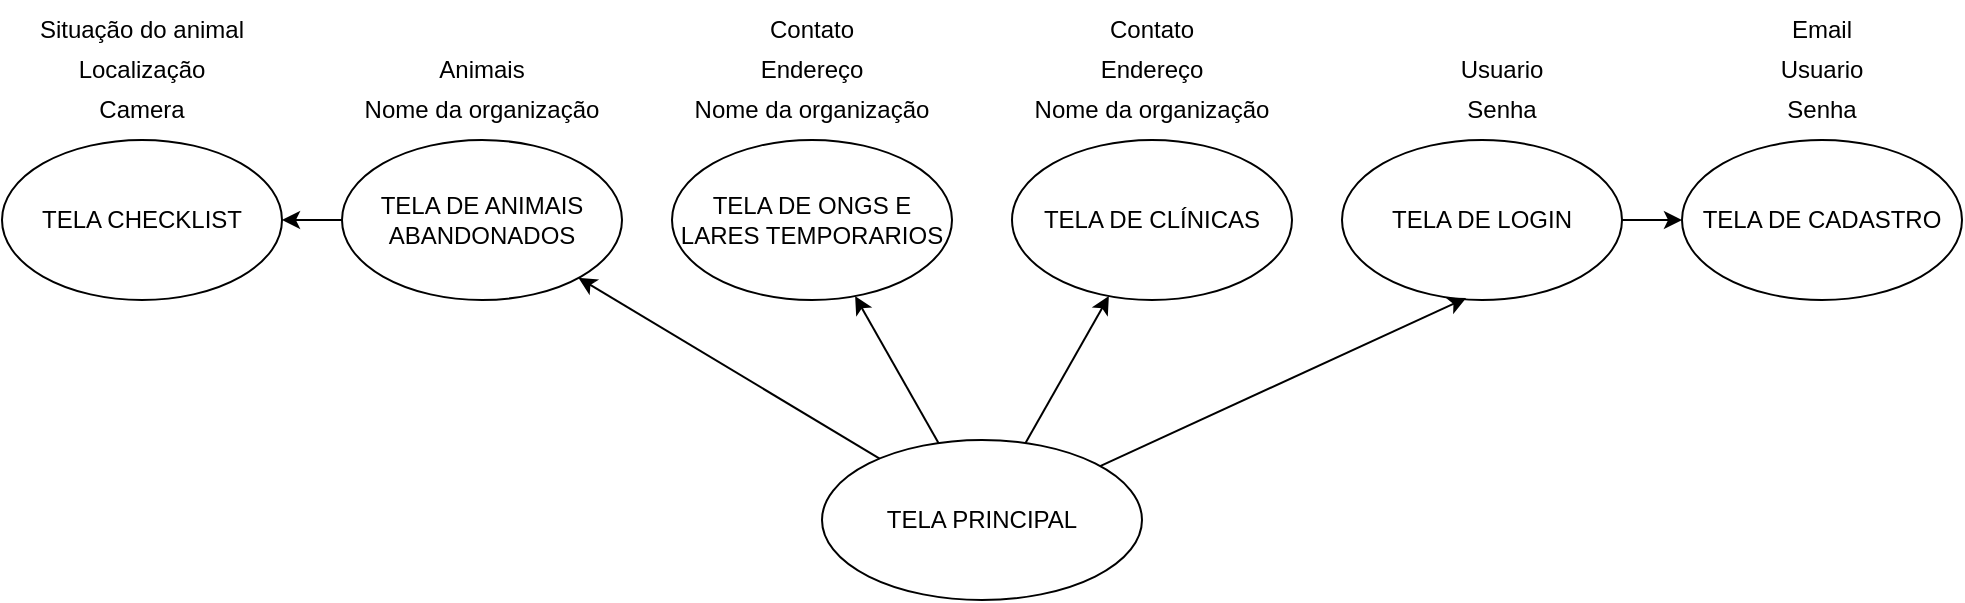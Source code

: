 <mxfile version="24.6.3" type="github">
  <diagram name="Página-1" id="UobBjaJwMlICEHa-Haaa">
    <mxGraphModel dx="2180" dy="541" grid="1" gridSize="10" guides="1" tooltips="1" connect="1" arrows="1" fold="1" page="1" pageScale="1" pageWidth="1169" pageHeight="1654" math="0" shadow="0">
      <root>
        <mxCell id="0" />
        <mxCell id="1" parent="0" />
        <mxCell id="vT9PVhpSTflnILdodTu9-1" value="TELA PRINCIPAL" style="ellipse;whiteSpace=wrap;html=1;" parent="1" vertex="1">
          <mxGeometry x="400" y="250" width="160" height="80" as="geometry" />
        </mxCell>
        <mxCell id="Ei8btUgGEkhQR9ocS008-1" value="TELA DE ONGS E LARES TEMPORARIOS" style="ellipse;whiteSpace=wrap;html=1;" vertex="1" parent="1">
          <mxGeometry x="325" y="100" width="140" height="80" as="geometry" />
        </mxCell>
        <mxCell id="Ei8btUgGEkhQR9ocS008-2" value="TELA DE CLÍNICAS" style="ellipse;whiteSpace=wrap;html=1;" vertex="1" parent="1">
          <mxGeometry x="495" y="100" width="140" height="80" as="geometry" />
        </mxCell>
        <mxCell id="Ei8btUgGEkhQR9ocS008-3" value="TELA DE LOGIN" style="ellipse;whiteSpace=wrap;html=1;" vertex="1" parent="1">
          <mxGeometry x="660" y="100" width="140" height="80" as="geometry" />
        </mxCell>
        <mxCell id="Ei8btUgGEkhQR9ocS008-4" value="TELA DE ANIMAIS ABANDONADOS" style="ellipse;whiteSpace=wrap;html=1;" vertex="1" parent="1">
          <mxGeometry x="160" y="100" width="140" height="80" as="geometry" />
        </mxCell>
        <mxCell id="Ei8btUgGEkhQR9ocS008-5" value="" style="endArrow=classic;html=1;rounded=0;" edge="1" parent="1" source="vT9PVhpSTflnILdodTu9-1" target="Ei8btUgGEkhQR9ocS008-1">
          <mxGeometry width="50" height="50" relative="1" as="geometry">
            <mxPoint x="430" y="270" as="sourcePoint" />
            <mxPoint x="480" y="220" as="targetPoint" />
          </mxGeometry>
        </mxCell>
        <mxCell id="Ei8btUgGEkhQR9ocS008-6" value="" style="endArrow=classic;html=1;rounded=0;" edge="1" parent="1" source="vT9PVhpSTflnILdodTu9-1" target="Ei8btUgGEkhQR9ocS008-2">
          <mxGeometry width="50" height="50" relative="1" as="geometry">
            <mxPoint x="430" y="270" as="sourcePoint" />
            <mxPoint x="480" y="220" as="targetPoint" />
          </mxGeometry>
        </mxCell>
        <mxCell id="Ei8btUgGEkhQR9ocS008-7" value="" style="endArrow=classic;html=1;rounded=0;entryX=0.443;entryY=0.988;entryDx=0;entryDy=0;entryPerimeter=0;" edge="1" parent="1" source="vT9PVhpSTflnILdodTu9-1" target="Ei8btUgGEkhQR9ocS008-3">
          <mxGeometry width="50" height="50" relative="1" as="geometry">
            <mxPoint x="430" y="270" as="sourcePoint" />
            <mxPoint x="480" y="220" as="targetPoint" />
          </mxGeometry>
        </mxCell>
        <mxCell id="Ei8btUgGEkhQR9ocS008-8" value="" style="endArrow=classic;html=1;rounded=0;" edge="1" parent="1" source="vT9PVhpSTflnILdodTu9-1" target="Ei8btUgGEkhQR9ocS008-4">
          <mxGeometry width="50" height="50" relative="1" as="geometry">
            <mxPoint x="430" y="270" as="sourcePoint" />
            <mxPoint x="480" y="220" as="targetPoint" />
          </mxGeometry>
        </mxCell>
        <mxCell id="Ei8btUgGEkhQR9ocS008-9" value="TELA DE CADASTRO" style="ellipse;whiteSpace=wrap;html=1;" vertex="1" parent="1">
          <mxGeometry x="830" y="100" width="140" height="80" as="geometry" />
        </mxCell>
        <mxCell id="Ei8btUgGEkhQR9ocS008-10" value="" style="endArrow=classic;html=1;rounded=0;" edge="1" parent="1" source="Ei8btUgGEkhQR9ocS008-3" target="Ei8btUgGEkhQR9ocS008-9">
          <mxGeometry width="50" height="50" relative="1" as="geometry">
            <mxPoint x="430" y="70" as="sourcePoint" />
            <mxPoint x="480" y="20" as="targetPoint" />
          </mxGeometry>
        </mxCell>
        <mxCell id="Ei8btUgGEkhQR9ocS008-11" value="Contato" style="text;html=1;align=center;verticalAlign=middle;whiteSpace=wrap;rounded=0;" vertex="1" parent="1">
          <mxGeometry x="365" y="30" width="60" height="30" as="geometry" />
        </mxCell>
        <mxCell id="Ei8btUgGEkhQR9ocS008-12" value="Endereço" style="text;html=1;align=center;verticalAlign=middle;whiteSpace=wrap;rounded=0;" vertex="1" parent="1">
          <mxGeometry x="365" y="50" width="60" height="30" as="geometry" />
        </mxCell>
        <mxCell id="Ei8btUgGEkhQR9ocS008-13" value="Nome da organização" style="text;html=1;align=center;verticalAlign=middle;whiteSpace=wrap;rounded=0;" vertex="1" parent="1">
          <mxGeometry x="335" y="70" width="120" height="30" as="geometry" />
        </mxCell>
        <mxCell id="Ei8btUgGEkhQR9ocS008-14" value="Contato" style="text;html=1;align=center;verticalAlign=middle;whiteSpace=wrap;rounded=0;" vertex="1" parent="1">
          <mxGeometry x="535" y="30" width="60" height="30" as="geometry" />
        </mxCell>
        <mxCell id="Ei8btUgGEkhQR9ocS008-15" value="Endereço" style="text;html=1;align=center;verticalAlign=middle;whiteSpace=wrap;rounded=0;" vertex="1" parent="1">
          <mxGeometry x="535" y="50" width="60" height="30" as="geometry" />
        </mxCell>
        <mxCell id="Ei8btUgGEkhQR9ocS008-16" value="Nome da organização" style="text;html=1;align=center;verticalAlign=middle;whiteSpace=wrap;rounded=0;" vertex="1" parent="1">
          <mxGeometry x="505" y="70" width="120" height="30" as="geometry" />
        </mxCell>
        <mxCell id="Ei8btUgGEkhQR9ocS008-17" value="Animais" style="text;html=1;align=center;verticalAlign=middle;whiteSpace=wrap;rounded=0;" vertex="1" parent="1">
          <mxGeometry x="200" y="50" width="60" height="30" as="geometry" />
        </mxCell>
        <mxCell id="Ei8btUgGEkhQR9ocS008-22" value="Nome da organização" style="text;html=1;align=center;verticalAlign=middle;whiteSpace=wrap;rounded=0;" vertex="1" parent="1">
          <mxGeometry x="170" y="70" width="120" height="30" as="geometry" />
        </mxCell>
        <mxCell id="Ei8btUgGEkhQR9ocS008-23" value="Usuario" style="text;html=1;align=center;verticalAlign=middle;whiteSpace=wrap;rounded=0;" vertex="1" parent="1">
          <mxGeometry x="710" y="50" width="60" height="30" as="geometry" />
        </mxCell>
        <mxCell id="Ei8btUgGEkhQR9ocS008-24" value="Senha" style="text;html=1;align=center;verticalAlign=middle;whiteSpace=wrap;rounded=0;" vertex="1" parent="1">
          <mxGeometry x="680" y="70" width="120" height="30" as="geometry" />
        </mxCell>
        <mxCell id="Ei8btUgGEkhQR9ocS008-25" value="Usuario" style="text;html=1;align=center;verticalAlign=middle;whiteSpace=wrap;rounded=0;" vertex="1" parent="1">
          <mxGeometry x="870" y="50" width="60" height="30" as="geometry" />
        </mxCell>
        <mxCell id="Ei8btUgGEkhQR9ocS008-26" value="Senha" style="text;html=1;align=center;verticalAlign=middle;whiteSpace=wrap;rounded=0;" vertex="1" parent="1">
          <mxGeometry x="840" y="70" width="120" height="30" as="geometry" />
        </mxCell>
        <mxCell id="Ei8btUgGEkhQR9ocS008-27" value="Email" style="text;html=1;align=center;verticalAlign=middle;whiteSpace=wrap;rounded=0;" vertex="1" parent="1">
          <mxGeometry x="870" y="30" width="60" height="30" as="geometry" />
        </mxCell>
        <mxCell id="Ei8btUgGEkhQR9ocS008-28" value="TELA CHECKLIST" style="ellipse;whiteSpace=wrap;html=1;" vertex="1" parent="1">
          <mxGeometry x="-10" y="100" width="140" height="80" as="geometry" />
        </mxCell>
        <mxCell id="Ei8btUgGEkhQR9ocS008-29" value="" style="endArrow=classic;html=1;rounded=0;" edge="1" parent="1" source="Ei8btUgGEkhQR9ocS008-4" target="Ei8btUgGEkhQR9ocS008-28">
          <mxGeometry width="50" height="50" relative="1" as="geometry">
            <mxPoint x="440" y="170" as="sourcePoint" />
            <mxPoint x="490" y="120" as="targetPoint" />
          </mxGeometry>
        </mxCell>
        <mxCell id="Ei8btUgGEkhQR9ocS008-30" value="Camera" style="text;html=1;align=center;verticalAlign=middle;whiteSpace=wrap;rounded=0;" vertex="1" parent="1">
          <mxGeometry x="30" y="70" width="60" height="30" as="geometry" />
        </mxCell>
        <mxCell id="Ei8btUgGEkhQR9ocS008-31" value="Localização" style="text;html=1;align=center;verticalAlign=middle;whiteSpace=wrap;rounded=0;" vertex="1" parent="1">
          <mxGeometry x="30" y="50" width="60" height="30" as="geometry" />
        </mxCell>
        <mxCell id="Ei8btUgGEkhQR9ocS008-32" value="Situação do animal" style="text;html=1;align=center;verticalAlign=middle;whiteSpace=wrap;rounded=0;" vertex="1" parent="1">
          <mxGeometry y="30" width="120" height="30" as="geometry" />
        </mxCell>
      </root>
    </mxGraphModel>
  </diagram>
</mxfile>
